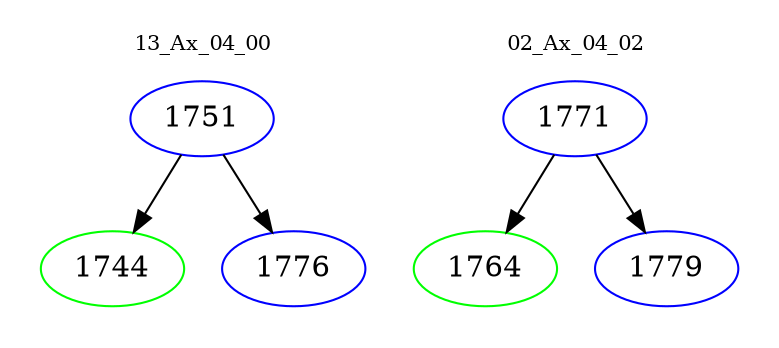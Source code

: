 digraph{
subgraph cluster_0 {
color = white
label = "13_Ax_04_00";
fontsize=10;
T0_1751 [label="1751", color="blue"]
T0_1751 -> T0_1744 [color="black"]
T0_1744 [label="1744", color="green"]
T0_1751 -> T0_1776 [color="black"]
T0_1776 [label="1776", color="blue"]
}
subgraph cluster_1 {
color = white
label = "02_Ax_04_02";
fontsize=10;
T1_1771 [label="1771", color="blue"]
T1_1771 -> T1_1764 [color="black"]
T1_1764 [label="1764", color="green"]
T1_1771 -> T1_1779 [color="black"]
T1_1779 [label="1779", color="blue"]
}
}
